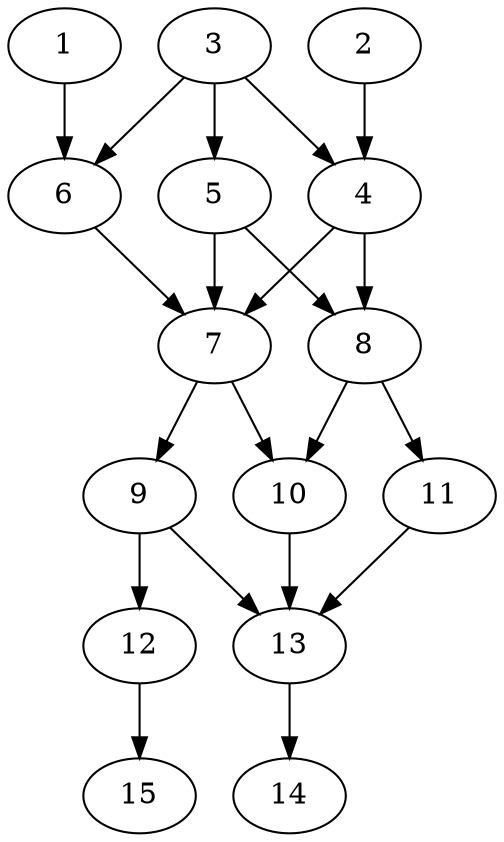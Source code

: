 // DAG automatically generated by daggen at Thu Oct  3 13:59:27 2019
// ./daggen --dot -n 15 --ccr 0.5 --fat 0.5 --regular 0.7 --density 0.7 --mindata 5242880 --maxdata 52428800 
digraph G {
  1 [size="65232896", alpha="0.16", expect_size="32616448"] 
  1 -> 6 [size ="32616448"]
  2 [size="26585088", alpha="0.02", expect_size="13292544"] 
  2 -> 4 [size ="13292544"]
  3 [size="88436736", alpha="0.19", expect_size="44218368"] 
  3 -> 4 [size ="44218368"]
  3 -> 5 [size ="44218368"]
  3 -> 6 [size ="44218368"]
  4 [size="71874560", alpha="0.01", expect_size="35937280"] 
  4 -> 7 [size ="35937280"]
  4 -> 8 [size ="35937280"]
  5 [size="50536448", alpha="0.19", expect_size="25268224"] 
  5 -> 7 [size ="25268224"]
  5 -> 8 [size ="25268224"]
  6 [size="96391168", alpha="0.01", expect_size="48195584"] 
  6 -> 7 [size ="48195584"]
  7 [size="28309504", alpha="0.02", expect_size="14154752"] 
  7 -> 9 [size ="14154752"]
  7 -> 10 [size ="14154752"]
  8 [size="102848512", alpha="0.03", expect_size="51424256"] 
  8 -> 10 [size ="51424256"]
  8 -> 11 [size ="51424256"]
  9 [size="37836800", alpha="0.16", expect_size="18918400"] 
  9 -> 12 [size ="18918400"]
  9 -> 13 [size ="18918400"]
  10 [size="74813440", alpha="0.01", expect_size="37406720"] 
  10 -> 13 [size ="37406720"]
  11 [size="87787520", alpha="0.12", expect_size="43893760"] 
  11 -> 13 [size ="43893760"]
  12 [size="68028416", alpha="0.05", expect_size="34014208"] 
  12 -> 15 [size ="34014208"]
  13 [size="76898304", alpha="0.15", expect_size="38449152"] 
  13 -> 14 [size ="38449152"]
  14 [size="74102784", alpha="0.16", expect_size="37051392"] 
  15 [size="79769600", alpha="0.04", expect_size="39884800"] 
}
